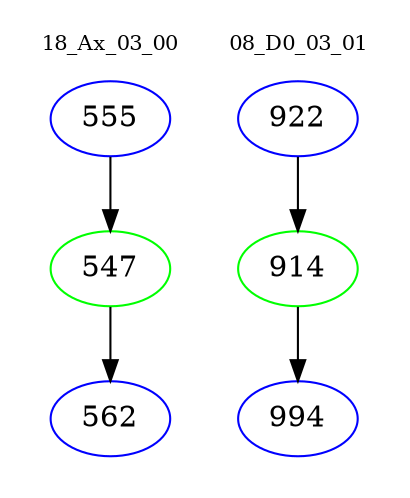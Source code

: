 digraph{
subgraph cluster_0 {
color = white
label = "18_Ax_03_00";
fontsize=10;
T0_555 [label="555", color="blue"]
T0_555 -> T0_547 [color="black"]
T0_547 [label="547", color="green"]
T0_547 -> T0_562 [color="black"]
T0_562 [label="562", color="blue"]
}
subgraph cluster_1 {
color = white
label = "08_D0_03_01";
fontsize=10;
T1_922 [label="922", color="blue"]
T1_922 -> T1_914 [color="black"]
T1_914 [label="914", color="green"]
T1_914 -> T1_994 [color="black"]
T1_994 [label="994", color="blue"]
}
}
